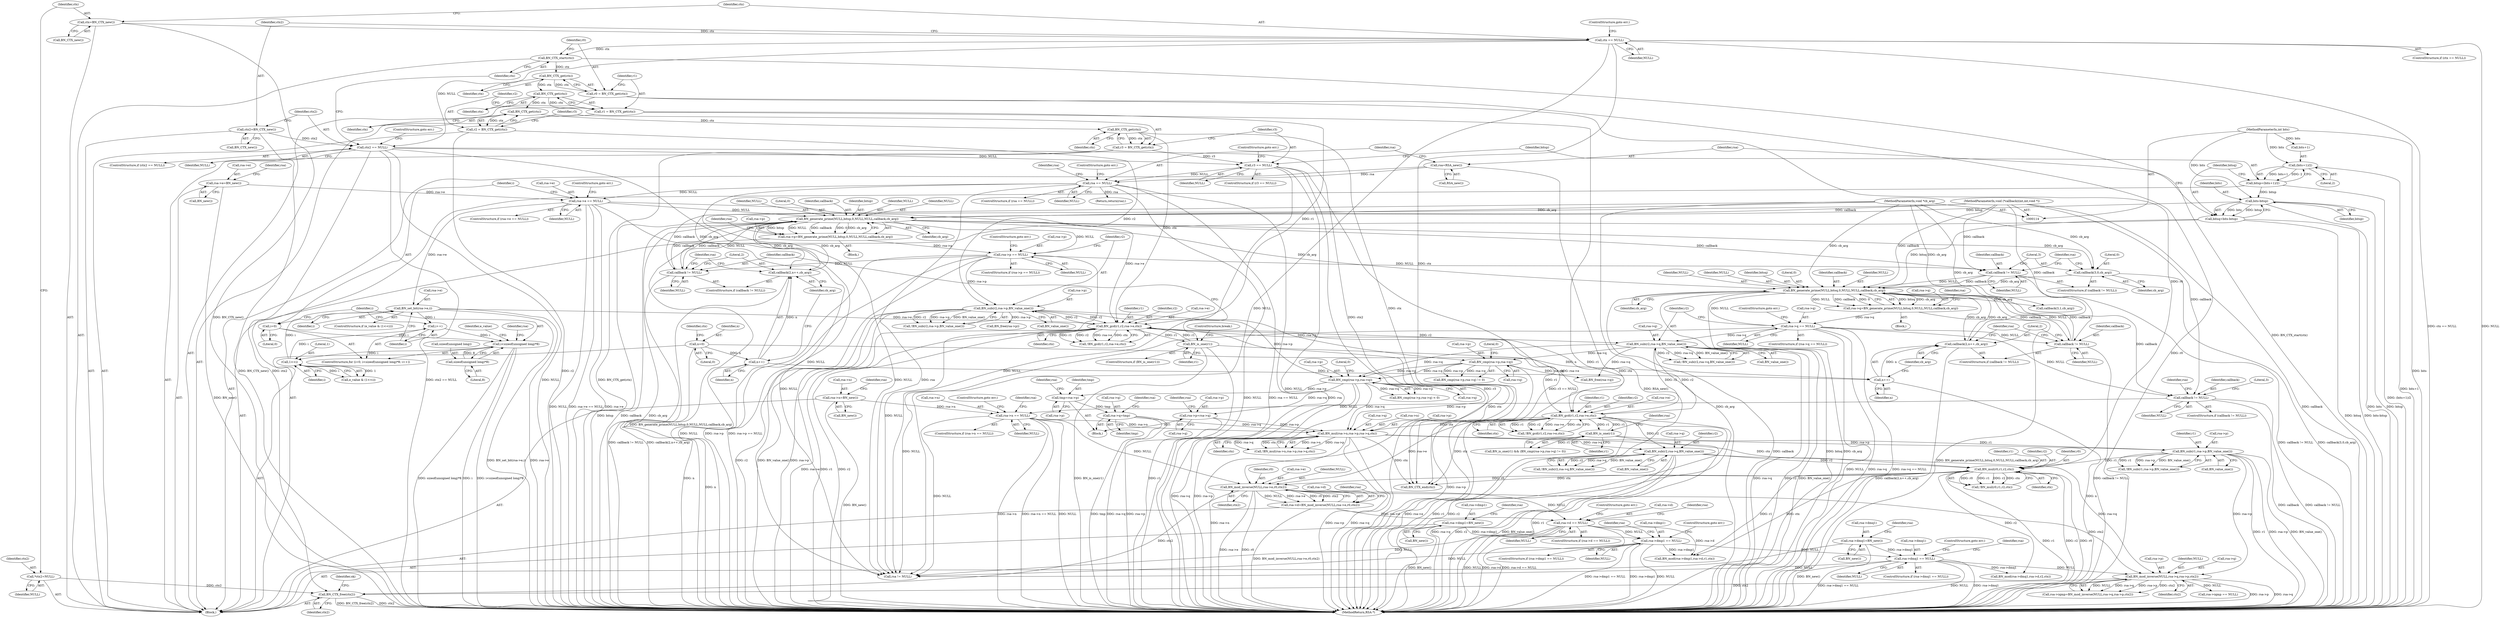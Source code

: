 digraph "1_openssl_db82b8f9bd432a59aea8e1014694e15fc457c2bb@API" {
"1000582" [label="(Call,BN_CTX_free(ctx2))"];
"1000158" [label="(Call,*ctx2=NULL)"];
"1000480" [label="(Call,BN_mod_inverse(NULL,rsa->e,r0,ctx2))"];
"1000430" [label="(Call,rsa->n == NULL)"];
"1000424" [label="(Call,rsa->n=BN_new())"];
"1000389" [label="(Call,callback != NULL)"];
"1000327" [label="(Call,BN_generate_prime(NULL,bitsq,0,NULL,NULL,callback,cb_arg))"];
"1000314" [label="(Call,callback != NULL)"];
"1000262" [label="(Call,BN_generate_prime(NULL,bitsp,0,NULL,NULL,callback,cb_arg))"];
"1000301" [label="(Call,callback != NULL)"];
"1000117" [label="(MethodParameterIn,void (*callback)(int,int,void *))"];
"1000271" [label="(Call,rsa->p == NULL)"];
"1000258" [label="(Call,rsa->p=BN_generate_prime(NULL,bitsp,0,NULL,NULL,callback,cb_arg))"];
"1000226" [label="(Call,rsa->e == NULL)"];
"1000220" [label="(Call,rsa->e=BN_new())"];
"1000216" [label="(Call,rsa == NULL)"];
"1000212" [label="(Call,rsa=RSA_new())"];
"1000196" [label="(Call,r3 == NULL)"];
"1000191" [label="(Call,r3 = BN_CTX_get(ctx))"];
"1000193" [label="(Call,BN_CTX_get(ctx))"];
"1000189" [label="(Call,BN_CTX_get(ctx))"];
"1000185" [label="(Call,BN_CTX_get(ctx))"];
"1000181" [label="(Call,BN_CTX_get(ctx))"];
"1000177" [label="(Call,BN_CTX_start(ctx))"];
"1000165" [label="(Call,ctx == NULL)"];
"1000161" [label="(Call,ctx=BN_CTX_new())"];
"1000173" [label="(Call,ctx2 == NULL)"];
"1000169" [label="(Call,ctx2=BN_CTX_new())"];
"1000209" [label="(Call,bits-bitsp)"];
"1000115" [label="(MethodParameterIn,int bits)"];
"1000200" [label="(Call,bitsp=(bits+1)/2)"];
"1000202" [label="(Call,(bits+1)/2)"];
"1000304" [label="(Call,callback(2,n++,cb_arg))"];
"1000306" [label="(Call,n++)"];
"1000149" [label="(Call,n=0)"];
"1000118" [label="(MethodParameterIn,void *cb_arg)"];
"1000376" [label="(Call,callback != NULL)"];
"1000336" [label="(Call,rsa->q == NULL)"];
"1000323" [label="(Call,rsa->q=BN_generate_prime(NULL,bitsq,0,NULL,NULL,callback,cb_arg))"];
"1000207" [label="(Call,bitsq=bits-bitsp)"];
"1000379" [label="(Call,callback(2,n++,cb_arg))"];
"1000381" [label="(Call,n++)"];
"1000317" [label="(Call,callback(3,0,cb_arg))"];
"1000353" [label="(Call,BN_gcd(r1,r2,rsa->e,ctx))"];
"1000297" [label="(Call,BN_is_one(r1))"];
"1000288" [label="(Call,BN_gcd(r1,r2,rsa->e,ctx))"];
"1000183" [label="(Call,r1 = BN_CTX_get(ctx))"];
"1000279" [label="(Call,BN_sub(r2,rsa->p,BN_value_one()))"];
"1000187" [label="(Call,r2 = BN_CTX_get(ctx))"];
"1000251" [label="(Call,BN_set_bit(rsa->e,i))"];
"1000248" [label="(Call,1<<i)"];
"1000236" [label="(Call,i<sizeof(unsigned long)*8)"];
"1000233" [label="(Call,i=0)"];
"1000242" [label="(Call,i++)"];
"1000238" [label="(Call,sizeof(unsigned long)*8)"];
"1000363" [label="(Call,BN_is_one(r1))"];
"1000344" [label="(Call,BN_sub(r2,rsa->q,BN_value_one()))"];
"1000470" [label="(Call,BN_mul(r0,r1,r2,ctx))"];
"1000179" [label="(Call,r0 = BN_CTX_get(ctx))"];
"1000452" [label="(Call,BN_sub(r1,rsa->p,BN_value_one()))"];
"1000438" [label="(Call,BN_mul(rsa->n,rsa->p,rsa->q,ctx))"];
"1000412" [label="(Call,rsa->p=rsa->q)"];
"1000398" [label="(Call,BN_cmp(rsa->p,rsa->q))"];
"1000366" [label="(Call,BN_cmp(rsa->p,rsa->q))"];
"1000419" [label="(Call,rsa->q=tmp)"];
"1000407" [label="(Call,tmp=rsa->p)"];
"1000461" [label="(Call,BN_sub(r2,rsa->q,BN_value_one()))"];
"1000546" [label="(Call,BN_mod_inverse(NULL,rsa->q,rsa->p,ctx2))"];
"1000524" [label="(Call,rsa->dmq1 == NULL)"];
"1000518" [label="(Call,rsa->dmq1=BN_new())"];
"1000500" [label="(Call,rsa->dmp1 == NULL)"];
"1000494" [label="(Call,rsa->dmp1=BN_new())"];
"1000488" [label="(Call,rsa->d == NULL)"];
"1000476" [label="(Call,rsa->d=BN_mod_inverse(NULL,rsa->e,r0,ctx2))"];
"1000334" [label="(Identifier,cb_arg)"];
"1000219" [label="(ControlStructure,goto err;)"];
"1000457" [label="(Call,BN_value_one())"];
"1000487" [label="(ControlStructure,if (rsa->d == NULL))"];
"1000481" [label="(Identifier,NULL)"];
"1000586" [label="(Identifier,ok)"];
"1000389" [label="(Call,callback != NULL)"];
"1000264" [label="(Identifier,bitsp)"];
"1000211" [label="(Identifier,bitsp)"];
"1000336" [label="(Call,rsa->q == NULL)"];
"1000119" [label="(Block,)"];
"1000251" [label="(Call,BN_set_bit(rsa->e,i))"];
"1000246" [label="(Call,e_value & (1<<i))"];
"1000243" [label="(Identifier,i)"];
"1000454" [label="(Call,rsa->p)"];
"1000202" [label="(Call,(bits+1)/2)"];
"1000597" [label="(Return,return(rsa);)"];
"1000216" [label="(Call,rsa == NULL)"];
"1000325" [label="(Identifier,rsa)"];
"1000160" [label="(Identifier,NULL)"];
"1000466" [label="(Call,BN_value_one())"];
"1000208" [label="(Identifier,bitsq)"];
"1000524" [label="(Call,rsa->dmq1 == NULL)"];
"1000298" [label="(Identifier,r1)"];
"1000392" [label="(Call,callback(3,1,cb_arg))"];
"1000333" [label="(Identifier,callback)"];
"1000402" [label="(Call,rsa->q)"];
"1000556" [label="(Call,rsa->iqmp == NULL)"];
"1000224" [label="(Call,BN_new())"];
"1000431" [label="(Call,rsa->n)"];
"1000263" [label="(Identifier,NULL)"];
"1000201" [label="(Identifier,bitsp)"];
"1000578" [label="(Call,BN_CTX_end(ctx))"];
"1000167" [label="(Identifier,NULL)"];
"1000435" [label="(ControlStructure,goto err;)"];
"1000210" [label="(Identifier,bits)"];
"1000324" [label="(Call,rsa->q)"];
"1000453" [label="(Identifier,r1)"];
"1000448" [label="(Identifier,ctx)"];
"1000155" [label="(Identifier,ctx)"];
"1000296" [label="(ControlStructure,if (BN_is_one(r1)))"];
"1000522" [label="(Call,BN_new())"];
"1000289" [label="(Identifier,r1)"];
"1000390" [label="(Identifier,callback)"];
"1000270" [label="(ControlStructure,if (rsa->p == NULL))"];
"1000346" [label="(Call,rsa->q)"];
"1000469" [label="(Call,!BN_mul(r0,r1,r2,ctx))"];
"1000174" [label="(Identifier,ctx2)"];
"1000315" [label="(Identifier,callback)"];
"1000378" [label="(Identifier,NULL)"];
"1000582" [label="(Call,BN_CTX_free(ctx2))"];
"1000302" [label="(Identifier,callback)"];
"1000284" [label="(Call,BN_value_one())"];
"1000209" [label="(Call,bits-bitsp)"];
"1000485" [label="(Identifier,r0)"];
"1000332" [label="(Identifier,NULL)"];
"1000272" [label="(Call,rsa->p)"];
"1000551" [label="(Call,rsa->p)"];
"1000177" [label="(Call,BN_CTX_start(ctx))"];
"1000231" [label="(ControlStructure,goto err;)"];
"1000225" [label="(ControlStructure,if (rsa->e == NULL))"];
"1000493" [label="(ControlStructure,goto err;)"];
"1000331" [label="(Identifier,NULL)"];
"1000343" [label="(Call,!BN_sub(r2,rsa->q,BN_value_one()))"];
"1000397" [label="(Call,BN_cmp(rsa->p,rsa->q) < 0)"];
"1000257" [label="(Block,)"];
"1000501" [label="(Call,rsa->dmp1)"];
"1000338" [label="(Identifier,rsa)"];
"1000250" [label="(Identifier,i)"];
"1000489" [label="(Call,rsa->d)"];
"1000179" [label="(Call,r0 = BN_CTX_get(ctx))"];
"1000195" [label="(ControlStructure,if (r3 == NULL))"];
"1000290" [label="(Identifier,r2)"];
"1000460" [label="(Call,!BN_sub(r2,rsa->q,BN_value_one()))"];
"1000151" [label="(Literal,0)"];
"1000388" [label="(ControlStructure,if (callback != NULL))"];
"1000306" [label="(Call,n++)"];
"1000193" [label="(Call,BN_CTX_get(ctx))"];
"1000529" [label="(ControlStructure,goto err;)"];
"1000500" [label="(Call,rsa->dmp1 == NULL)"];
"1000322" [label="(Block,)"];
"1000291" [label="(Call,rsa->e)"];
"1000269" [label="(Identifier,cb_arg)"];
"1000118" [label="(MethodParameterIn,void *cb_arg)"];
"1000297" [label="(Call,BN_is_one(r1))"];
"1000149" [label="(Call,n=0)"];
"1000534" [label="(Identifier,rsa)"];
"1000311" [label="(Identifier,rsa)"];
"1000317" [label="(Call,callback(3,0,cb_arg))"];
"1000169" [label="(Call,ctx2=BN_CTX_new())"];
"1000381" [label="(Call,n++)"];
"1000294" [label="(Identifier,ctx)"];
"1000432" [label="(Identifier,rsa)"];
"1000235" [label="(Literal,0)"];
"1000477" [label="(Call,rsa->d)"];
"1000368" [label="(Identifier,rsa)"];
"1000212" [label="(Call,rsa=RSA_new())"];
"1000172" [label="(ControlStructure,if (ctx2 == NULL))"];
"1000345" [label="(Identifier,r2)"];
"1000554" [label="(Identifier,ctx2)"];
"1000451" [label="(Call,!BN_sub(r1,rsa->p,BN_value_one()))"];
"1000518" [label="(Call,rsa->dmq1=BN_new())"];
"1000288" [label="(Call,BN_gcd(r1,r2,rsa->e,ctx))"];
"1000366" [label="(Call,BN_cmp(rsa->p,rsa->q))"];
"1000398" [label="(Call,BN_cmp(rsa->p,rsa->q))"];
"1000480" [label="(Call,BN_mod_inverse(NULL,rsa->e,r0,ctx2))"];
"1000589" [label="(Call,rsa != NULL)"];
"1000276" [label="(ControlStructure,goto err;)"];
"1000115" [label="(MethodParameterIn,int bits)"];
"1000173" [label="(Call,ctx2 == NULL)"];
"1000206" [label="(Literal,2)"];
"1000226" [label="(Call,rsa->e == NULL)"];
"1000280" [label="(Identifier,r2)"];
"1000186" [label="(Identifier,ctx)"];
"1000176" [label="(ControlStructure,goto err;)"];
"1000352" [label="(Call,!BN_gcd(r1,r2,rsa->e,ctx))"];
"1000301" [label="(Call,callback != NULL)"];
"1000287" [label="(Call,!BN_gcd(r1,r2,rsa->e,ctx))"];
"1000471" [label="(Identifier,r0)"];
"1000528" [label="(Identifier,NULL)"];
"1000382" [label="(Identifier,n)"];
"1000486" [label="(Identifier,ctx2)"];
"1000166" [label="(Identifier,ctx)"];
"1000354" [label="(Identifier,r1)"];
"1000248" [label="(Call,1<<i)"];
"1000299" [label="(ControlStructure,break;)"];
"1000370" [label="(Call,rsa->q)"];
"1000499" [label="(ControlStructure,if (rsa->dmp1 == NULL))"];
"1000376" [label="(Call,callback != NULL)"];
"1000184" [label="(Identifier,r1)"];
"1000547" [label="(Identifier,NULL)"];
"1000472" [label="(Identifier,r1)"];
"1000428" [label="(Call,BN_new())"];
"1000318" [label="(Literal,3)"];
"1000275" [label="(Identifier,NULL)"];
"1000259" [label="(Call,rsa->p)"];
"1000416" [label="(Call,rsa->q)"];
"1000197" [label="(Identifier,r3)"];
"1000476" [label="(Call,rsa->d=BN_mod_inverse(NULL,rsa->e,r0,ctx2))"];
"1000305" [label="(Literal,2)"];
"1000194" [label="(Identifier,ctx)"];
"1000445" [label="(Call,rsa->q)"];
"1000439" [label="(Call,rsa->n)"];
"1000353" [label="(Call,BN_gcd(r1,r2,rsa->e,ctx))"];
"1000214" [label="(Call,RSA_new())"];
"1000367" [label="(Call,rsa->p)"];
"1000335" [label="(ControlStructure,if (rsa->q == NULL))"];
"1000314" [label="(Call,callback != NULL)"];
"1000217" [label="(Identifier,rsa)"];
"1000255" [label="(Identifier,i)"];
"1000267" [label="(Identifier,NULL)"];
"1000183" [label="(Call,r1 = BN_CTX_get(ctx))"];
"1000232" [label="(ControlStructure,for (i=0; i<sizeof(unsigned long)*8; i++))"];
"1000440" [label="(Identifier,rsa)"];
"1000158" [label="(Call,*ctx2=NULL)"];
"1000271" [label="(Call,rsa->p == NULL)"];
"1000473" [label="(Identifier,r2)"];
"1000426" [label="(Identifier,rsa)"];
"1000494" [label="(Call,rsa->dmp1=BN_new())"];
"1000463" [label="(Call,rsa->q)"];
"1000165" [label="(Call,ctx == NULL)"];
"1000526" [label="(Identifier,rsa)"];
"1000323" [label="(Call,rsa->q=BN_generate_prime(NULL,bitsq,0,NULL,NULL,callback,cb_arg))"];
"1000519" [label="(Call,rsa->dmq1)"];
"1000599" [label="(MethodReturn,RSA *)"];
"1000300" [label="(ControlStructure,if (callback != NULL))"];
"1000320" [label="(Identifier,cb_arg)"];
"1000307" [label="(Identifier,n)"];
"1000412" [label="(Call,rsa->p=rsa->q)"];
"1000159" [label="(Identifier,ctx2)"];
"1000162" [label="(Identifier,ctx)"];
"1000419" [label="(Call,rsa->q=tmp)"];
"1000266" [label="(Identifier,NULL)"];
"1000423" [label="(Identifier,tmp)"];
"1000328" [label="(Identifier,NULL)"];
"1000379" [label="(Call,callback(2,n++,cb_arg))"];
"1000363" [label="(Call,BN_is_one(r1))"];
"1000420" [label="(Call,rsa->q)"];
"1000273" [label="(Identifier,rsa)"];
"1000504" [label="(Identifier,NULL)"];
"1000281" [label="(Call,rsa->p)"];
"1000434" [label="(Identifier,NULL)"];
"1000171" [label="(Call,BN_CTX_new())"];
"1000247" [label="(Identifier,e_value)"];
"1000189" [label="(Call,BN_CTX_get(ctx))"];
"1000380" [label="(Literal,2)"];
"1000313" [label="(ControlStructure,if (callback != NULL))"];
"1000303" [label="(Identifier,NULL)"];
"1000237" [label="(Identifier,i)"];
"1000260" [label="(Identifier,rsa)"];
"1000414" [label="(Identifier,rsa)"];
"1000117" [label="(MethodParameterIn,void (*callback)(int,int,void *))"];
"1000525" [label="(Call,rsa->dmq1)"];
"1000215" [label="(ControlStructure,if (rsa == NULL))"];
"1000150" [label="(Identifier,n)"];
"1000252" [label="(Call,rsa->e)"];
"1000470" [label="(Call,BN_mul(r0,r1,r2,ctx))"];
"1000168" [label="(ControlStructure,goto err;)"];
"1000308" [label="(Identifier,cb_arg)"];
"1000222" [label="(Identifier,rsa)"];
"1000355" [label="(Identifier,r2)"];
"1000340" [label="(Identifier,NULL)"];
"1000242" [label="(Call,i++)"];
"1000384" [label="(Call,BN_free(rsa->q))"];
"1000474" [label="(Identifier,ctx)"];
"1000373" [label="(Literal,0)"];
"1000430" [label="(Call,rsa->n == NULL)"];
"1000227" [label="(Call,rsa->e)"];
"1000191" [label="(Call,r3 = BN_CTX_get(ctx))"];
"1000187" [label="(Call,r2 = BN_CTX_get(ctx))"];
"1000344" [label="(Call,BN_sub(r2,rsa->q,BN_value_one()))"];
"1000190" [label="(Identifier,ctx)"];
"1000327" [label="(Call,BN_generate_prime(NULL,bitsq,0,NULL,NULL,callback,cb_arg))"];
"1000319" [label="(Literal,0)"];
"1000425" [label="(Call,rsa->n)"];
"1000393" [label="(Literal,3)"];
"1000492" [label="(Identifier,NULL)"];
"1000164" [label="(ControlStructure,if (ctx == NULL))"];
"1000377" [label="(Identifier,callback)"];
"1000452" [label="(Call,BN_sub(r1,rsa->p,BN_value_one()))"];
"1000239" [label="(Call,sizeof(unsigned long))"];
"1000409" [label="(Call,rsa->p)"];
"1000221" [label="(Call,rsa->e)"];
"1000316" [label="(Identifier,NULL)"];
"1000505" [label="(ControlStructure,goto err;)"];
"1000362" [label="(Call,BN_is_one(r1) && (BN_cmp(rsa->p,rsa->q) != 0))"];
"1000502" [label="(Identifier,rsa)"];
"1000424" [label="(Call,rsa->n=BN_new())"];
"1000199" [label="(ControlStructure,goto err;)"];
"1000218" [label="(Identifier,NULL)"];
"1000386" [label="(Identifier,rsa)"];
"1000341" [label="(ControlStructure,goto err;)"];
"1000406" [label="(Block,)"];
"1000213" [label="(Identifier,rsa)"];
"1000170" [label="(Identifier,ctx2)"];
"1000175" [label="(Identifier,NULL)"];
"1000498" [label="(Call,BN_new())"];
"1000359" [label="(Identifier,ctx)"];
"1000438" [label="(Call,BN_mul(rsa->n,rsa->p,rsa->q,ctx))"];
"1000161" [label="(Call,ctx=BN_CTX_new())"];
"1000482" [label="(Call,rsa->e)"];
"1000200" [label="(Call,bitsp=(bits+1)/2)"];
"1000207" [label="(Call,bitsq=bits-bitsp)"];
"1000510" [label="(Identifier,rsa)"];
"1000163" [label="(Call,BN_CTX_new())"];
"1000265" [label="(Literal,0)"];
"1000495" [label="(Call,rsa->dmp1)"];
"1000245" [label="(ControlStructure,if (e_value & (1<<i)))"];
"1000268" [label="(Identifier,callback)"];
"1000349" [label="(Call,BN_value_one())"];
"1000532" [label="(Call,BN_mod(rsa->dmq1,rsa->d,r2,ctx))"];
"1000546" [label="(Call,BN_mod_inverse(NULL,rsa->q,rsa->p,ctx2))"];
"1000408" [label="(Identifier,tmp)"];
"1000400" [label="(Identifier,rsa)"];
"1000203" [label="(Call,bits+1)"];
"1000462" [label="(Identifier,r2)"];
"1000437" [label="(Call,!BN_mul(rsa->n,rsa->p,rsa->q,ctx))"];
"1000356" [label="(Call,rsa->e)"];
"1000258" [label="(Call,rsa->p=BN_generate_prime(NULL,bitsp,0,NULL,NULL,callback,cb_arg))"];
"1000488" [label="(Call,rsa->d == NULL)"];
"1000230" [label="(Identifier,NULL)"];
"1000262" [label="(Call,BN_generate_prime(NULL,bitsp,0,NULL,NULL,callback,cb_arg))"];
"1000364" [label="(Identifier,r1)"];
"1000180" [label="(Identifier,r0)"];
"1000461" [label="(Call,BN_sub(r2,rsa->q,BN_value_one()))"];
"1000399" [label="(Call,rsa->p)"];
"1000548" [label="(Call,rsa->q)"];
"1000413" [label="(Call,rsa->p)"];
"1000583" [label="(Identifier,ctx2)"];
"1000241" [label="(Literal,8)"];
"1000220" [label="(Call,rsa->e=BN_new())"];
"1000185" [label="(Call,BN_CTX_get(ctx))"];
"1000442" [label="(Call,rsa->p)"];
"1000496" [label="(Identifier,rsa)"];
"1000542" [label="(Call,rsa->iqmp=BN_mod_inverse(NULL,rsa->q,rsa->p,ctx2))"];
"1000236" [label="(Call,i<sizeof(unsigned long)*8)"];
"1000181" [label="(Call,BN_CTX_get(ctx))"];
"1000198" [label="(Identifier,NULL)"];
"1000429" [label="(ControlStructure,if (rsa->n == NULL))"];
"1000233" [label="(Call,i=0)"];
"1000407" [label="(Call,tmp=rsa->p)"];
"1000391" [label="(Identifier,NULL)"];
"1000383" [label="(Identifier,cb_arg)"];
"1000490" [label="(Identifier,rsa)"];
"1000523" [label="(ControlStructure,if (rsa->dmq1 == NULL))"];
"1000304" [label="(Call,callback(2,n++,cb_arg))"];
"1000228" [label="(Identifier,rsa)"];
"1000196" [label="(Call,r3 == NULL)"];
"1000192" [label="(Identifier,r3)"];
"1000188" [label="(Identifier,r2)"];
"1000421" [label="(Identifier,rsa)"];
"1000329" [label="(Identifier,bitsq)"];
"1000365" [label="(Call,BN_cmp(rsa->p,rsa->q) != 0)"];
"1000330" [label="(Literal,0)"];
"1000178" [label="(Identifier,ctx)"];
"1000375" [label="(ControlStructure,if (callback != NULL))"];
"1000405" [label="(Literal,0)"];
"1000278" [label="(Call,!BN_sub(r2,rsa->p,BN_value_one()))"];
"1000238" [label="(Call,sizeof(unsigned long)*8)"];
"1000234" [label="(Identifier,i)"];
"1000182" [label="(Identifier,ctx)"];
"1000508" [label="(Call,BN_mod(rsa->dmp1,rsa->d,r1,ctx))"];
"1000279" [label="(Call,BN_sub(r2,rsa->p,BN_value_one()))"];
"1000337" [label="(Call,rsa->q)"];
"1000249" [label="(Literal,1)"];
"1000309" [label="(Call,BN_free(rsa->p))"];
"1000582" -> "1000119"  [label="AST: "];
"1000582" -> "1000583"  [label="CFG: "];
"1000583" -> "1000582"  [label="AST: "];
"1000586" -> "1000582"  [label="CFG: "];
"1000582" -> "1000599"  [label="DDG: ctx2"];
"1000582" -> "1000599"  [label="DDG: BN_CTX_free(ctx2)"];
"1000158" -> "1000582"  [label="DDG: ctx2"];
"1000480" -> "1000582"  [label="DDG: ctx2"];
"1000546" -> "1000582"  [label="DDG: ctx2"];
"1000173" -> "1000582"  [label="DDG: ctx2"];
"1000158" -> "1000119"  [label="AST: "];
"1000158" -> "1000160"  [label="CFG: "];
"1000159" -> "1000158"  [label="AST: "];
"1000160" -> "1000158"  [label="AST: "];
"1000162" -> "1000158"  [label="CFG: "];
"1000480" -> "1000476"  [label="AST: "];
"1000480" -> "1000486"  [label="CFG: "];
"1000481" -> "1000480"  [label="AST: "];
"1000482" -> "1000480"  [label="AST: "];
"1000485" -> "1000480"  [label="AST: "];
"1000486" -> "1000480"  [label="AST: "];
"1000476" -> "1000480"  [label="CFG: "];
"1000480" -> "1000599"  [label="DDG: r0"];
"1000480" -> "1000599"  [label="DDG: rsa->e"];
"1000480" -> "1000476"  [label="DDG: NULL"];
"1000480" -> "1000476"  [label="DDG: rsa->e"];
"1000480" -> "1000476"  [label="DDG: r0"];
"1000480" -> "1000476"  [label="DDG: ctx2"];
"1000430" -> "1000480"  [label="DDG: NULL"];
"1000353" -> "1000480"  [label="DDG: rsa->e"];
"1000470" -> "1000480"  [label="DDG: r0"];
"1000173" -> "1000480"  [label="DDG: ctx2"];
"1000480" -> "1000488"  [label="DDG: NULL"];
"1000480" -> "1000546"  [label="DDG: ctx2"];
"1000430" -> "1000429"  [label="AST: "];
"1000430" -> "1000434"  [label="CFG: "];
"1000431" -> "1000430"  [label="AST: "];
"1000434" -> "1000430"  [label="AST: "];
"1000435" -> "1000430"  [label="CFG: "];
"1000440" -> "1000430"  [label="CFG: "];
"1000430" -> "1000599"  [label="DDG: NULL"];
"1000430" -> "1000599"  [label="DDG: rsa->n"];
"1000430" -> "1000599"  [label="DDG: rsa->n == NULL"];
"1000424" -> "1000430"  [label="DDG: rsa->n"];
"1000389" -> "1000430"  [label="DDG: NULL"];
"1000430" -> "1000438"  [label="DDG: rsa->n"];
"1000430" -> "1000589"  [label="DDG: NULL"];
"1000424" -> "1000119"  [label="AST: "];
"1000424" -> "1000428"  [label="CFG: "];
"1000425" -> "1000424"  [label="AST: "];
"1000428" -> "1000424"  [label="AST: "];
"1000432" -> "1000424"  [label="CFG: "];
"1000424" -> "1000599"  [label="DDG: BN_new()"];
"1000389" -> "1000388"  [label="AST: "];
"1000389" -> "1000391"  [label="CFG: "];
"1000390" -> "1000389"  [label="AST: "];
"1000391" -> "1000389"  [label="AST: "];
"1000393" -> "1000389"  [label="CFG: "];
"1000400" -> "1000389"  [label="CFG: "];
"1000389" -> "1000599"  [label="DDG: callback != NULL"];
"1000389" -> "1000599"  [label="DDG: callback"];
"1000327" -> "1000389"  [label="DDG: callback"];
"1000117" -> "1000389"  [label="DDG: callback"];
"1000336" -> "1000389"  [label="DDG: NULL"];
"1000327" -> "1000323"  [label="AST: "];
"1000327" -> "1000334"  [label="CFG: "];
"1000328" -> "1000327"  [label="AST: "];
"1000329" -> "1000327"  [label="AST: "];
"1000330" -> "1000327"  [label="AST: "];
"1000331" -> "1000327"  [label="AST: "];
"1000332" -> "1000327"  [label="AST: "];
"1000333" -> "1000327"  [label="AST: "];
"1000334" -> "1000327"  [label="AST: "];
"1000323" -> "1000327"  [label="CFG: "];
"1000327" -> "1000599"  [label="DDG: cb_arg"];
"1000327" -> "1000599"  [label="DDG: callback"];
"1000327" -> "1000599"  [label="DDG: bitsq"];
"1000327" -> "1000323"  [label="DDG: bitsq"];
"1000327" -> "1000323"  [label="DDG: cb_arg"];
"1000327" -> "1000323"  [label="DDG: NULL"];
"1000327" -> "1000323"  [label="DDG: callback"];
"1000327" -> "1000323"  [label="DDG: 0"];
"1000314" -> "1000327"  [label="DDG: NULL"];
"1000314" -> "1000327"  [label="DDG: callback"];
"1000376" -> "1000327"  [label="DDG: NULL"];
"1000376" -> "1000327"  [label="DDG: callback"];
"1000207" -> "1000327"  [label="DDG: bitsq"];
"1000117" -> "1000327"  [label="DDG: callback"];
"1000379" -> "1000327"  [label="DDG: cb_arg"];
"1000262" -> "1000327"  [label="DDG: cb_arg"];
"1000317" -> "1000327"  [label="DDG: cb_arg"];
"1000118" -> "1000327"  [label="DDG: cb_arg"];
"1000327" -> "1000336"  [label="DDG: NULL"];
"1000327" -> "1000376"  [label="DDG: callback"];
"1000327" -> "1000379"  [label="DDG: cb_arg"];
"1000327" -> "1000392"  [label="DDG: cb_arg"];
"1000314" -> "1000313"  [label="AST: "];
"1000314" -> "1000316"  [label="CFG: "];
"1000315" -> "1000314"  [label="AST: "];
"1000316" -> "1000314"  [label="AST: "];
"1000318" -> "1000314"  [label="CFG: "];
"1000325" -> "1000314"  [label="CFG: "];
"1000314" -> "1000599"  [label="DDG: callback != NULL"];
"1000262" -> "1000314"  [label="DDG: callback"];
"1000117" -> "1000314"  [label="DDG: callback"];
"1000271" -> "1000314"  [label="DDG: NULL"];
"1000262" -> "1000258"  [label="AST: "];
"1000262" -> "1000269"  [label="CFG: "];
"1000263" -> "1000262"  [label="AST: "];
"1000264" -> "1000262"  [label="AST: "];
"1000265" -> "1000262"  [label="AST: "];
"1000266" -> "1000262"  [label="AST: "];
"1000267" -> "1000262"  [label="AST: "];
"1000268" -> "1000262"  [label="AST: "];
"1000269" -> "1000262"  [label="AST: "];
"1000258" -> "1000262"  [label="CFG: "];
"1000262" -> "1000599"  [label="DDG: cb_arg"];
"1000262" -> "1000599"  [label="DDG: callback"];
"1000262" -> "1000599"  [label="DDG: bitsp"];
"1000262" -> "1000258"  [label="DDG: bitsp"];
"1000262" -> "1000258"  [label="DDG: NULL"];
"1000262" -> "1000258"  [label="DDG: callback"];
"1000262" -> "1000258"  [label="DDG: 0"];
"1000262" -> "1000258"  [label="DDG: cb_arg"];
"1000301" -> "1000262"  [label="DDG: NULL"];
"1000301" -> "1000262"  [label="DDG: callback"];
"1000226" -> "1000262"  [label="DDG: NULL"];
"1000209" -> "1000262"  [label="DDG: bitsp"];
"1000117" -> "1000262"  [label="DDG: callback"];
"1000304" -> "1000262"  [label="DDG: cb_arg"];
"1000118" -> "1000262"  [label="DDG: cb_arg"];
"1000262" -> "1000271"  [label="DDG: NULL"];
"1000262" -> "1000301"  [label="DDG: callback"];
"1000262" -> "1000304"  [label="DDG: cb_arg"];
"1000262" -> "1000317"  [label="DDG: cb_arg"];
"1000301" -> "1000300"  [label="AST: "];
"1000301" -> "1000303"  [label="CFG: "];
"1000302" -> "1000301"  [label="AST: "];
"1000303" -> "1000301"  [label="AST: "];
"1000305" -> "1000301"  [label="CFG: "];
"1000311" -> "1000301"  [label="CFG: "];
"1000301" -> "1000599"  [label="DDG: callback != NULL"];
"1000117" -> "1000301"  [label="DDG: callback"];
"1000271" -> "1000301"  [label="DDG: NULL"];
"1000117" -> "1000114"  [label="AST: "];
"1000117" -> "1000599"  [label="DDG: callback"];
"1000117" -> "1000376"  [label="DDG: callback"];
"1000271" -> "1000270"  [label="AST: "];
"1000271" -> "1000275"  [label="CFG: "];
"1000272" -> "1000271"  [label="AST: "];
"1000275" -> "1000271"  [label="AST: "];
"1000276" -> "1000271"  [label="CFG: "];
"1000280" -> "1000271"  [label="CFG: "];
"1000271" -> "1000599"  [label="DDG: NULL"];
"1000271" -> "1000599"  [label="DDG: rsa->p"];
"1000271" -> "1000599"  [label="DDG: rsa->p == NULL"];
"1000258" -> "1000271"  [label="DDG: rsa->p"];
"1000271" -> "1000279"  [label="DDG: rsa->p"];
"1000271" -> "1000589"  [label="DDG: NULL"];
"1000258" -> "1000257"  [label="AST: "];
"1000259" -> "1000258"  [label="AST: "];
"1000273" -> "1000258"  [label="CFG: "];
"1000258" -> "1000599"  [label="DDG: BN_generate_prime(NULL,bitsp,0,NULL,NULL,callback,cb_arg)"];
"1000226" -> "1000225"  [label="AST: "];
"1000226" -> "1000230"  [label="CFG: "];
"1000227" -> "1000226"  [label="AST: "];
"1000230" -> "1000226"  [label="AST: "];
"1000231" -> "1000226"  [label="CFG: "];
"1000234" -> "1000226"  [label="CFG: "];
"1000226" -> "1000599"  [label="DDG: rsa->e == NULL"];
"1000226" -> "1000599"  [label="DDG: rsa->e"];
"1000226" -> "1000599"  [label="DDG: NULL"];
"1000220" -> "1000226"  [label="DDG: rsa->e"];
"1000216" -> "1000226"  [label="DDG: NULL"];
"1000226" -> "1000251"  [label="DDG: rsa->e"];
"1000226" -> "1000288"  [label="DDG: rsa->e"];
"1000226" -> "1000589"  [label="DDG: NULL"];
"1000220" -> "1000119"  [label="AST: "];
"1000220" -> "1000224"  [label="CFG: "];
"1000221" -> "1000220"  [label="AST: "];
"1000224" -> "1000220"  [label="AST: "];
"1000228" -> "1000220"  [label="CFG: "];
"1000220" -> "1000599"  [label="DDG: BN_new()"];
"1000216" -> "1000215"  [label="AST: "];
"1000216" -> "1000218"  [label="CFG: "];
"1000217" -> "1000216"  [label="AST: "];
"1000218" -> "1000216"  [label="AST: "];
"1000219" -> "1000216"  [label="CFG: "];
"1000222" -> "1000216"  [label="CFG: "];
"1000216" -> "1000599"  [label="DDG: rsa == NULL"];
"1000216" -> "1000599"  [label="DDG: rsa"];
"1000216" -> "1000599"  [label="DDG: NULL"];
"1000212" -> "1000216"  [label="DDG: rsa"];
"1000196" -> "1000216"  [label="DDG: NULL"];
"1000216" -> "1000589"  [label="DDG: rsa"];
"1000216" -> "1000589"  [label="DDG: NULL"];
"1000216" -> "1000597"  [label="DDG: rsa"];
"1000212" -> "1000119"  [label="AST: "];
"1000212" -> "1000214"  [label="CFG: "];
"1000213" -> "1000212"  [label="AST: "];
"1000214" -> "1000212"  [label="AST: "];
"1000217" -> "1000212"  [label="CFG: "];
"1000212" -> "1000599"  [label="DDG: RSA_new()"];
"1000196" -> "1000195"  [label="AST: "];
"1000196" -> "1000198"  [label="CFG: "];
"1000197" -> "1000196"  [label="AST: "];
"1000198" -> "1000196"  [label="AST: "];
"1000199" -> "1000196"  [label="CFG: "];
"1000201" -> "1000196"  [label="CFG: "];
"1000196" -> "1000599"  [label="DDG: r3"];
"1000196" -> "1000599"  [label="DDG: r3 == NULL"];
"1000196" -> "1000599"  [label="DDG: NULL"];
"1000191" -> "1000196"  [label="DDG: r3"];
"1000173" -> "1000196"  [label="DDG: NULL"];
"1000196" -> "1000589"  [label="DDG: NULL"];
"1000191" -> "1000119"  [label="AST: "];
"1000191" -> "1000193"  [label="CFG: "];
"1000192" -> "1000191"  [label="AST: "];
"1000193" -> "1000191"  [label="AST: "];
"1000197" -> "1000191"  [label="CFG: "];
"1000191" -> "1000599"  [label="DDG: BN_CTX_get(ctx)"];
"1000193" -> "1000191"  [label="DDG: ctx"];
"1000193" -> "1000194"  [label="CFG: "];
"1000194" -> "1000193"  [label="AST: "];
"1000189" -> "1000193"  [label="DDG: ctx"];
"1000193" -> "1000288"  [label="DDG: ctx"];
"1000193" -> "1000578"  [label="DDG: ctx"];
"1000189" -> "1000187"  [label="AST: "];
"1000189" -> "1000190"  [label="CFG: "];
"1000190" -> "1000189"  [label="AST: "];
"1000187" -> "1000189"  [label="CFG: "];
"1000189" -> "1000187"  [label="DDG: ctx"];
"1000185" -> "1000189"  [label="DDG: ctx"];
"1000185" -> "1000183"  [label="AST: "];
"1000185" -> "1000186"  [label="CFG: "];
"1000186" -> "1000185"  [label="AST: "];
"1000183" -> "1000185"  [label="CFG: "];
"1000185" -> "1000183"  [label="DDG: ctx"];
"1000181" -> "1000185"  [label="DDG: ctx"];
"1000181" -> "1000179"  [label="AST: "];
"1000181" -> "1000182"  [label="CFG: "];
"1000182" -> "1000181"  [label="AST: "];
"1000179" -> "1000181"  [label="CFG: "];
"1000181" -> "1000179"  [label="DDG: ctx"];
"1000177" -> "1000181"  [label="DDG: ctx"];
"1000177" -> "1000119"  [label="AST: "];
"1000177" -> "1000178"  [label="CFG: "];
"1000178" -> "1000177"  [label="AST: "];
"1000180" -> "1000177"  [label="CFG: "];
"1000177" -> "1000599"  [label="DDG: BN_CTX_start(ctx)"];
"1000165" -> "1000177"  [label="DDG: ctx"];
"1000165" -> "1000164"  [label="AST: "];
"1000165" -> "1000167"  [label="CFG: "];
"1000166" -> "1000165"  [label="AST: "];
"1000167" -> "1000165"  [label="AST: "];
"1000168" -> "1000165"  [label="CFG: "];
"1000170" -> "1000165"  [label="CFG: "];
"1000165" -> "1000599"  [label="DDG: NULL"];
"1000165" -> "1000599"  [label="DDG: ctx == NULL"];
"1000161" -> "1000165"  [label="DDG: ctx"];
"1000165" -> "1000173"  [label="DDG: NULL"];
"1000165" -> "1000578"  [label="DDG: ctx"];
"1000165" -> "1000589"  [label="DDG: NULL"];
"1000161" -> "1000119"  [label="AST: "];
"1000161" -> "1000163"  [label="CFG: "];
"1000162" -> "1000161"  [label="AST: "];
"1000163" -> "1000161"  [label="AST: "];
"1000166" -> "1000161"  [label="CFG: "];
"1000161" -> "1000599"  [label="DDG: BN_CTX_new()"];
"1000173" -> "1000172"  [label="AST: "];
"1000173" -> "1000175"  [label="CFG: "];
"1000174" -> "1000173"  [label="AST: "];
"1000175" -> "1000173"  [label="AST: "];
"1000176" -> "1000173"  [label="CFG: "];
"1000178" -> "1000173"  [label="CFG: "];
"1000173" -> "1000599"  [label="DDG: ctx2 == NULL"];
"1000173" -> "1000599"  [label="DDG: NULL"];
"1000169" -> "1000173"  [label="DDG: ctx2"];
"1000173" -> "1000589"  [label="DDG: NULL"];
"1000169" -> "1000119"  [label="AST: "];
"1000169" -> "1000171"  [label="CFG: "];
"1000170" -> "1000169"  [label="AST: "];
"1000171" -> "1000169"  [label="AST: "];
"1000174" -> "1000169"  [label="CFG: "];
"1000169" -> "1000599"  [label="DDG: BN_CTX_new()"];
"1000209" -> "1000207"  [label="AST: "];
"1000209" -> "1000211"  [label="CFG: "];
"1000210" -> "1000209"  [label="AST: "];
"1000211" -> "1000209"  [label="AST: "];
"1000207" -> "1000209"  [label="CFG: "];
"1000209" -> "1000599"  [label="DDG: bits"];
"1000209" -> "1000599"  [label="DDG: bitsp"];
"1000209" -> "1000207"  [label="DDG: bits"];
"1000209" -> "1000207"  [label="DDG: bitsp"];
"1000115" -> "1000209"  [label="DDG: bits"];
"1000200" -> "1000209"  [label="DDG: bitsp"];
"1000115" -> "1000114"  [label="AST: "];
"1000115" -> "1000599"  [label="DDG: bits"];
"1000115" -> "1000202"  [label="DDG: bits"];
"1000115" -> "1000203"  [label="DDG: bits"];
"1000200" -> "1000119"  [label="AST: "];
"1000200" -> "1000202"  [label="CFG: "];
"1000201" -> "1000200"  [label="AST: "];
"1000202" -> "1000200"  [label="AST: "];
"1000208" -> "1000200"  [label="CFG: "];
"1000200" -> "1000599"  [label="DDG: (bits+1)/2"];
"1000202" -> "1000200"  [label="DDG: bits+1"];
"1000202" -> "1000200"  [label="DDG: 2"];
"1000202" -> "1000206"  [label="CFG: "];
"1000203" -> "1000202"  [label="AST: "];
"1000206" -> "1000202"  [label="AST: "];
"1000202" -> "1000599"  [label="DDG: bits+1"];
"1000304" -> "1000300"  [label="AST: "];
"1000304" -> "1000308"  [label="CFG: "];
"1000305" -> "1000304"  [label="AST: "];
"1000306" -> "1000304"  [label="AST: "];
"1000308" -> "1000304"  [label="AST: "];
"1000311" -> "1000304"  [label="CFG: "];
"1000304" -> "1000599"  [label="DDG: callback(2,n++,cb_arg)"];
"1000306" -> "1000304"  [label="DDG: n"];
"1000118" -> "1000304"  [label="DDG: cb_arg"];
"1000306" -> "1000307"  [label="CFG: "];
"1000307" -> "1000306"  [label="AST: "];
"1000308" -> "1000306"  [label="CFG: "];
"1000306" -> "1000599"  [label="DDG: n"];
"1000149" -> "1000306"  [label="DDG: n"];
"1000306" -> "1000381"  [label="DDG: n"];
"1000149" -> "1000119"  [label="AST: "];
"1000149" -> "1000151"  [label="CFG: "];
"1000150" -> "1000149"  [label="AST: "];
"1000151" -> "1000149"  [label="AST: "];
"1000155" -> "1000149"  [label="CFG: "];
"1000149" -> "1000599"  [label="DDG: n"];
"1000149" -> "1000381"  [label="DDG: n"];
"1000118" -> "1000114"  [label="AST: "];
"1000118" -> "1000599"  [label="DDG: cb_arg"];
"1000118" -> "1000317"  [label="DDG: cb_arg"];
"1000118" -> "1000379"  [label="DDG: cb_arg"];
"1000118" -> "1000392"  [label="DDG: cb_arg"];
"1000376" -> "1000375"  [label="AST: "];
"1000376" -> "1000378"  [label="CFG: "];
"1000377" -> "1000376"  [label="AST: "];
"1000378" -> "1000376"  [label="AST: "];
"1000380" -> "1000376"  [label="CFG: "];
"1000386" -> "1000376"  [label="CFG: "];
"1000376" -> "1000599"  [label="DDG: callback != NULL"];
"1000336" -> "1000376"  [label="DDG: NULL"];
"1000336" -> "1000335"  [label="AST: "];
"1000336" -> "1000340"  [label="CFG: "];
"1000337" -> "1000336"  [label="AST: "];
"1000340" -> "1000336"  [label="AST: "];
"1000341" -> "1000336"  [label="CFG: "];
"1000345" -> "1000336"  [label="CFG: "];
"1000336" -> "1000599"  [label="DDG: rsa->q == NULL"];
"1000336" -> "1000599"  [label="DDG: NULL"];
"1000336" -> "1000599"  [label="DDG: rsa->q"];
"1000323" -> "1000336"  [label="DDG: rsa->q"];
"1000336" -> "1000344"  [label="DDG: rsa->q"];
"1000336" -> "1000589"  [label="DDG: NULL"];
"1000323" -> "1000322"  [label="AST: "];
"1000324" -> "1000323"  [label="AST: "];
"1000338" -> "1000323"  [label="CFG: "];
"1000323" -> "1000599"  [label="DDG: BN_generate_prime(NULL,bitsq,0,NULL,NULL,callback,cb_arg)"];
"1000207" -> "1000119"  [label="AST: "];
"1000208" -> "1000207"  [label="AST: "];
"1000213" -> "1000207"  [label="CFG: "];
"1000207" -> "1000599"  [label="DDG: bits-bitsp"];
"1000207" -> "1000599"  [label="DDG: bitsq"];
"1000379" -> "1000375"  [label="AST: "];
"1000379" -> "1000383"  [label="CFG: "];
"1000380" -> "1000379"  [label="AST: "];
"1000381" -> "1000379"  [label="AST: "];
"1000383" -> "1000379"  [label="AST: "];
"1000386" -> "1000379"  [label="CFG: "];
"1000379" -> "1000599"  [label="DDG: callback(2,n++,cb_arg)"];
"1000381" -> "1000379"  [label="DDG: n"];
"1000381" -> "1000382"  [label="CFG: "];
"1000382" -> "1000381"  [label="AST: "];
"1000383" -> "1000381"  [label="CFG: "];
"1000381" -> "1000599"  [label="DDG: n"];
"1000317" -> "1000313"  [label="AST: "];
"1000317" -> "1000320"  [label="CFG: "];
"1000318" -> "1000317"  [label="AST: "];
"1000319" -> "1000317"  [label="AST: "];
"1000320" -> "1000317"  [label="AST: "];
"1000325" -> "1000317"  [label="CFG: "];
"1000317" -> "1000599"  [label="DDG: callback(3,0,cb_arg)"];
"1000353" -> "1000352"  [label="AST: "];
"1000353" -> "1000359"  [label="CFG: "];
"1000354" -> "1000353"  [label="AST: "];
"1000355" -> "1000353"  [label="AST: "];
"1000356" -> "1000353"  [label="AST: "];
"1000359" -> "1000353"  [label="AST: "];
"1000352" -> "1000353"  [label="CFG: "];
"1000353" -> "1000599"  [label="DDG: rsa->e"];
"1000353" -> "1000599"  [label="DDG: r1"];
"1000353" -> "1000599"  [label="DDG: r2"];
"1000353" -> "1000344"  [label="DDG: r2"];
"1000353" -> "1000352"  [label="DDG: r1"];
"1000353" -> "1000352"  [label="DDG: r2"];
"1000353" -> "1000352"  [label="DDG: rsa->e"];
"1000353" -> "1000352"  [label="DDG: ctx"];
"1000297" -> "1000353"  [label="DDG: r1"];
"1000363" -> "1000353"  [label="DDG: r1"];
"1000344" -> "1000353"  [label="DDG: r2"];
"1000288" -> "1000353"  [label="DDG: rsa->e"];
"1000288" -> "1000353"  [label="DDG: ctx"];
"1000353" -> "1000363"  [label="DDG: r1"];
"1000353" -> "1000438"  [label="DDG: ctx"];
"1000353" -> "1000461"  [label="DDG: r2"];
"1000353" -> "1000578"  [label="DDG: ctx"];
"1000297" -> "1000296"  [label="AST: "];
"1000297" -> "1000298"  [label="CFG: "];
"1000298" -> "1000297"  [label="AST: "];
"1000299" -> "1000297"  [label="CFG: "];
"1000302" -> "1000297"  [label="CFG: "];
"1000297" -> "1000599"  [label="DDG: r1"];
"1000297" -> "1000599"  [label="DDG: BN_is_one(r1)"];
"1000297" -> "1000288"  [label="DDG: r1"];
"1000288" -> "1000297"  [label="DDG: r1"];
"1000288" -> "1000287"  [label="AST: "];
"1000288" -> "1000294"  [label="CFG: "];
"1000289" -> "1000288"  [label="AST: "];
"1000290" -> "1000288"  [label="AST: "];
"1000291" -> "1000288"  [label="AST: "];
"1000294" -> "1000288"  [label="AST: "];
"1000287" -> "1000288"  [label="CFG: "];
"1000288" -> "1000599"  [label="DDG: rsa->e"];
"1000288" -> "1000599"  [label="DDG: r2"];
"1000288" -> "1000599"  [label="DDG: r1"];
"1000288" -> "1000279"  [label="DDG: r2"];
"1000288" -> "1000287"  [label="DDG: r1"];
"1000288" -> "1000287"  [label="DDG: r2"];
"1000288" -> "1000287"  [label="DDG: rsa->e"];
"1000288" -> "1000287"  [label="DDG: ctx"];
"1000183" -> "1000288"  [label="DDG: r1"];
"1000279" -> "1000288"  [label="DDG: r2"];
"1000251" -> "1000288"  [label="DDG: rsa->e"];
"1000288" -> "1000344"  [label="DDG: r2"];
"1000288" -> "1000578"  [label="DDG: ctx"];
"1000183" -> "1000119"  [label="AST: "];
"1000184" -> "1000183"  [label="AST: "];
"1000188" -> "1000183"  [label="CFG: "];
"1000183" -> "1000599"  [label="DDG: r1"];
"1000279" -> "1000278"  [label="AST: "];
"1000279" -> "1000284"  [label="CFG: "];
"1000280" -> "1000279"  [label="AST: "];
"1000281" -> "1000279"  [label="AST: "];
"1000284" -> "1000279"  [label="AST: "];
"1000278" -> "1000279"  [label="CFG: "];
"1000279" -> "1000599"  [label="DDG: BN_value_one()"];
"1000279" -> "1000599"  [label="DDG: r2"];
"1000279" -> "1000599"  [label="DDG: rsa->p"];
"1000279" -> "1000278"  [label="DDG: r2"];
"1000279" -> "1000278"  [label="DDG: rsa->p"];
"1000279" -> "1000278"  [label="DDG: BN_value_one()"];
"1000187" -> "1000279"  [label="DDG: r2"];
"1000279" -> "1000309"  [label="DDG: rsa->p"];
"1000279" -> "1000366"  [label="DDG: rsa->p"];
"1000279" -> "1000398"  [label="DDG: rsa->p"];
"1000187" -> "1000119"  [label="AST: "];
"1000188" -> "1000187"  [label="AST: "];
"1000192" -> "1000187"  [label="CFG: "];
"1000187" -> "1000599"  [label="DDG: r2"];
"1000251" -> "1000245"  [label="AST: "];
"1000251" -> "1000255"  [label="CFG: "];
"1000252" -> "1000251"  [label="AST: "];
"1000255" -> "1000251"  [label="AST: "];
"1000243" -> "1000251"  [label="CFG: "];
"1000251" -> "1000599"  [label="DDG: BN_set_bit(rsa->e,i)"];
"1000251" -> "1000599"  [label="DDG: rsa->e"];
"1000251" -> "1000242"  [label="DDG: i"];
"1000248" -> "1000251"  [label="DDG: i"];
"1000248" -> "1000246"  [label="AST: "];
"1000248" -> "1000250"  [label="CFG: "];
"1000249" -> "1000248"  [label="AST: "];
"1000250" -> "1000248"  [label="AST: "];
"1000246" -> "1000248"  [label="CFG: "];
"1000248" -> "1000242"  [label="DDG: i"];
"1000248" -> "1000246"  [label="DDG: 1"];
"1000248" -> "1000246"  [label="DDG: i"];
"1000236" -> "1000248"  [label="DDG: i"];
"1000236" -> "1000232"  [label="AST: "];
"1000236" -> "1000238"  [label="CFG: "];
"1000237" -> "1000236"  [label="AST: "];
"1000238" -> "1000236"  [label="AST: "];
"1000247" -> "1000236"  [label="CFG: "];
"1000260" -> "1000236"  [label="CFG: "];
"1000236" -> "1000599"  [label="DDG: i"];
"1000236" -> "1000599"  [label="DDG: i<sizeof(unsigned long)*8"];
"1000236" -> "1000599"  [label="DDG: sizeof(unsigned long)*8"];
"1000233" -> "1000236"  [label="DDG: i"];
"1000242" -> "1000236"  [label="DDG: i"];
"1000238" -> "1000236"  [label="DDG: 8"];
"1000233" -> "1000232"  [label="AST: "];
"1000233" -> "1000235"  [label="CFG: "];
"1000234" -> "1000233"  [label="AST: "];
"1000235" -> "1000233"  [label="AST: "];
"1000237" -> "1000233"  [label="CFG: "];
"1000242" -> "1000232"  [label="AST: "];
"1000242" -> "1000243"  [label="CFG: "];
"1000243" -> "1000242"  [label="AST: "];
"1000237" -> "1000242"  [label="CFG: "];
"1000238" -> "1000241"  [label="CFG: "];
"1000239" -> "1000238"  [label="AST: "];
"1000241" -> "1000238"  [label="AST: "];
"1000363" -> "1000362"  [label="AST: "];
"1000363" -> "1000364"  [label="CFG: "];
"1000364" -> "1000363"  [label="AST: "];
"1000368" -> "1000363"  [label="CFG: "];
"1000362" -> "1000363"  [label="CFG: "];
"1000363" -> "1000599"  [label="DDG: r1"];
"1000363" -> "1000362"  [label="DDG: r1"];
"1000363" -> "1000452"  [label="DDG: r1"];
"1000344" -> "1000343"  [label="AST: "];
"1000344" -> "1000349"  [label="CFG: "];
"1000345" -> "1000344"  [label="AST: "];
"1000346" -> "1000344"  [label="AST: "];
"1000349" -> "1000344"  [label="AST: "];
"1000343" -> "1000344"  [label="CFG: "];
"1000344" -> "1000599"  [label="DDG: BN_value_one()"];
"1000344" -> "1000599"  [label="DDG: rsa->q"];
"1000344" -> "1000599"  [label="DDG: r2"];
"1000344" -> "1000343"  [label="DDG: r2"];
"1000344" -> "1000343"  [label="DDG: rsa->q"];
"1000344" -> "1000343"  [label="DDG: BN_value_one()"];
"1000344" -> "1000366"  [label="DDG: rsa->q"];
"1000344" -> "1000384"  [label="DDG: rsa->q"];
"1000344" -> "1000398"  [label="DDG: rsa->q"];
"1000470" -> "1000469"  [label="AST: "];
"1000470" -> "1000474"  [label="CFG: "];
"1000471" -> "1000470"  [label="AST: "];
"1000472" -> "1000470"  [label="AST: "];
"1000473" -> "1000470"  [label="AST: "];
"1000474" -> "1000470"  [label="AST: "];
"1000469" -> "1000470"  [label="CFG: "];
"1000470" -> "1000599"  [label="DDG: r1"];
"1000470" -> "1000599"  [label="DDG: r2"];
"1000470" -> "1000599"  [label="DDG: r0"];
"1000470" -> "1000469"  [label="DDG: r0"];
"1000470" -> "1000469"  [label="DDG: r1"];
"1000470" -> "1000469"  [label="DDG: r2"];
"1000470" -> "1000469"  [label="DDG: ctx"];
"1000179" -> "1000470"  [label="DDG: r0"];
"1000452" -> "1000470"  [label="DDG: r1"];
"1000461" -> "1000470"  [label="DDG: r2"];
"1000438" -> "1000470"  [label="DDG: ctx"];
"1000470" -> "1000508"  [label="DDG: r1"];
"1000470" -> "1000508"  [label="DDG: ctx"];
"1000470" -> "1000532"  [label="DDG: r2"];
"1000470" -> "1000578"  [label="DDG: ctx"];
"1000179" -> "1000119"  [label="AST: "];
"1000180" -> "1000179"  [label="AST: "];
"1000184" -> "1000179"  [label="CFG: "];
"1000179" -> "1000599"  [label="DDG: r0"];
"1000452" -> "1000451"  [label="AST: "];
"1000452" -> "1000457"  [label="CFG: "];
"1000453" -> "1000452"  [label="AST: "];
"1000454" -> "1000452"  [label="AST: "];
"1000457" -> "1000452"  [label="AST: "];
"1000451" -> "1000452"  [label="CFG: "];
"1000452" -> "1000599"  [label="DDG: BN_value_one()"];
"1000452" -> "1000599"  [label="DDG: r1"];
"1000452" -> "1000599"  [label="DDG: rsa->p"];
"1000452" -> "1000451"  [label="DDG: r1"];
"1000452" -> "1000451"  [label="DDG: rsa->p"];
"1000452" -> "1000451"  [label="DDG: BN_value_one()"];
"1000438" -> "1000452"  [label="DDG: rsa->p"];
"1000452" -> "1000546"  [label="DDG: rsa->p"];
"1000438" -> "1000437"  [label="AST: "];
"1000438" -> "1000448"  [label="CFG: "];
"1000439" -> "1000438"  [label="AST: "];
"1000442" -> "1000438"  [label="AST: "];
"1000445" -> "1000438"  [label="AST: "];
"1000448" -> "1000438"  [label="AST: "];
"1000437" -> "1000438"  [label="CFG: "];
"1000438" -> "1000599"  [label="DDG: rsa->p"];
"1000438" -> "1000599"  [label="DDG: rsa->q"];
"1000438" -> "1000599"  [label="DDG: rsa->n"];
"1000438" -> "1000437"  [label="DDG: rsa->n"];
"1000438" -> "1000437"  [label="DDG: rsa->p"];
"1000438" -> "1000437"  [label="DDG: rsa->q"];
"1000438" -> "1000437"  [label="DDG: ctx"];
"1000412" -> "1000438"  [label="DDG: rsa->p"];
"1000398" -> "1000438"  [label="DDG: rsa->p"];
"1000398" -> "1000438"  [label="DDG: rsa->q"];
"1000419" -> "1000438"  [label="DDG: rsa->q"];
"1000438" -> "1000461"  [label="DDG: rsa->q"];
"1000438" -> "1000578"  [label="DDG: ctx"];
"1000412" -> "1000406"  [label="AST: "];
"1000412" -> "1000416"  [label="CFG: "];
"1000413" -> "1000412"  [label="AST: "];
"1000416" -> "1000412"  [label="AST: "];
"1000421" -> "1000412"  [label="CFG: "];
"1000412" -> "1000599"  [label="DDG: rsa->p"];
"1000398" -> "1000412"  [label="DDG: rsa->q"];
"1000398" -> "1000397"  [label="AST: "];
"1000398" -> "1000402"  [label="CFG: "];
"1000399" -> "1000398"  [label="AST: "];
"1000402" -> "1000398"  [label="AST: "];
"1000405" -> "1000398"  [label="CFG: "];
"1000398" -> "1000599"  [label="DDG: rsa->q"];
"1000398" -> "1000599"  [label="DDG: rsa->p"];
"1000398" -> "1000397"  [label="DDG: rsa->p"];
"1000398" -> "1000397"  [label="DDG: rsa->q"];
"1000366" -> "1000398"  [label="DDG: rsa->p"];
"1000366" -> "1000398"  [label="DDG: rsa->q"];
"1000398" -> "1000407"  [label="DDG: rsa->p"];
"1000366" -> "1000365"  [label="AST: "];
"1000366" -> "1000370"  [label="CFG: "];
"1000367" -> "1000366"  [label="AST: "];
"1000370" -> "1000366"  [label="AST: "];
"1000373" -> "1000366"  [label="CFG: "];
"1000366" -> "1000599"  [label="DDG: rsa->p"];
"1000366" -> "1000365"  [label="DDG: rsa->p"];
"1000366" -> "1000365"  [label="DDG: rsa->q"];
"1000366" -> "1000384"  [label="DDG: rsa->q"];
"1000419" -> "1000406"  [label="AST: "];
"1000419" -> "1000423"  [label="CFG: "];
"1000420" -> "1000419"  [label="AST: "];
"1000423" -> "1000419"  [label="AST: "];
"1000426" -> "1000419"  [label="CFG: "];
"1000419" -> "1000599"  [label="DDG: rsa->q"];
"1000419" -> "1000599"  [label="DDG: tmp"];
"1000407" -> "1000419"  [label="DDG: tmp"];
"1000407" -> "1000406"  [label="AST: "];
"1000407" -> "1000409"  [label="CFG: "];
"1000408" -> "1000407"  [label="AST: "];
"1000409" -> "1000407"  [label="AST: "];
"1000414" -> "1000407"  [label="CFG: "];
"1000461" -> "1000460"  [label="AST: "];
"1000461" -> "1000466"  [label="CFG: "];
"1000462" -> "1000461"  [label="AST: "];
"1000463" -> "1000461"  [label="AST: "];
"1000466" -> "1000461"  [label="AST: "];
"1000460" -> "1000461"  [label="CFG: "];
"1000461" -> "1000599"  [label="DDG: rsa->q"];
"1000461" -> "1000599"  [label="DDG: r2"];
"1000461" -> "1000599"  [label="DDG: BN_value_one()"];
"1000461" -> "1000460"  [label="DDG: r2"];
"1000461" -> "1000460"  [label="DDG: rsa->q"];
"1000461" -> "1000460"  [label="DDG: BN_value_one()"];
"1000461" -> "1000546"  [label="DDG: rsa->q"];
"1000546" -> "1000542"  [label="AST: "];
"1000546" -> "1000554"  [label="CFG: "];
"1000547" -> "1000546"  [label="AST: "];
"1000548" -> "1000546"  [label="AST: "];
"1000551" -> "1000546"  [label="AST: "];
"1000554" -> "1000546"  [label="AST: "];
"1000542" -> "1000546"  [label="CFG: "];
"1000546" -> "1000599"  [label="DDG: rsa->q"];
"1000546" -> "1000599"  [label="DDG: rsa->p"];
"1000546" -> "1000542"  [label="DDG: NULL"];
"1000546" -> "1000542"  [label="DDG: rsa->q"];
"1000546" -> "1000542"  [label="DDG: rsa->p"];
"1000546" -> "1000542"  [label="DDG: ctx2"];
"1000524" -> "1000546"  [label="DDG: NULL"];
"1000546" -> "1000556"  [label="DDG: NULL"];
"1000524" -> "1000523"  [label="AST: "];
"1000524" -> "1000528"  [label="CFG: "];
"1000525" -> "1000524"  [label="AST: "];
"1000528" -> "1000524"  [label="AST: "];
"1000529" -> "1000524"  [label="CFG: "];
"1000534" -> "1000524"  [label="CFG: "];
"1000524" -> "1000599"  [label="DDG: rsa->dmq1"];
"1000524" -> "1000599"  [label="DDG: rsa->dmq1 == NULL"];
"1000524" -> "1000599"  [label="DDG: NULL"];
"1000518" -> "1000524"  [label="DDG: rsa->dmq1"];
"1000500" -> "1000524"  [label="DDG: NULL"];
"1000524" -> "1000532"  [label="DDG: rsa->dmq1"];
"1000524" -> "1000589"  [label="DDG: NULL"];
"1000518" -> "1000119"  [label="AST: "];
"1000518" -> "1000522"  [label="CFG: "];
"1000519" -> "1000518"  [label="AST: "];
"1000522" -> "1000518"  [label="AST: "];
"1000526" -> "1000518"  [label="CFG: "];
"1000518" -> "1000599"  [label="DDG: BN_new()"];
"1000500" -> "1000499"  [label="AST: "];
"1000500" -> "1000504"  [label="CFG: "];
"1000501" -> "1000500"  [label="AST: "];
"1000504" -> "1000500"  [label="AST: "];
"1000505" -> "1000500"  [label="CFG: "];
"1000510" -> "1000500"  [label="CFG: "];
"1000500" -> "1000599"  [label="DDG: rsa->dmp1 == NULL"];
"1000500" -> "1000599"  [label="DDG: rsa->dmp1"];
"1000500" -> "1000599"  [label="DDG: NULL"];
"1000494" -> "1000500"  [label="DDG: rsa->dmp1"];
"1000488" -> "1000500"  [label="DDG: NULL"];
"1000500" -> "1000508"  [label="DDG: rsa->dmp1"];
"1000500" -> "1000589"  [label="DDG: NULL"];
"1000494" -> "1000119"  [label="AST: "];
"1000494" -> "1000498"  [label="CFG: "];
"1000495" -> "1000494"  [label="AST: "];
"1000498" -> "1000494"  [label="AST: "];
"1000502" -> "1000494"  [label="CFG: "];
"1000494" -> "1000599"  [label="DDG: BN_new()"];
"1000488" -> "1000487"  [label="AST: "];
"1000488" -> "1000492"  [label="CFG: "];
"1000489" -> "1000488"  [label="AST: "];
"1000492" -> "1000488"  [label="AST: "];
"1000493" -> "1000488"  [label="CFG: "];
"1000496" -> "1000488"  [label="CFG: "];
"1000488" -> "1000599"  [label="DDG: rsa->d"];
"1000488" -> "1000599"  [label="DDG: rsa->d == NULL"];
"1000488" -> "1000599"  [label="DDG: NULL"];
"1000476" -> "1000488"  [label="DDG: rsa->d"];
"1000488" -> "1000508"  [label="DDG: rsa->d"];
"1000488" -> "1000589"  [label="DDG: NULL"];
"1000476" -> "1000119"  [label="AST: "];
"1000477" -> "1000476"  [label="AST: "];
"1000490" -> "1000476"  [label="CFG: "];
"1000476" -> "1000599"  [label="DDG: BN_mod_inverse(NULL,rsa->e,r0,ctx2)"];
}
